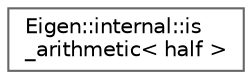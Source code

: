 digraph "类继承关系图"
{
 // LATEX_PDF_SIZE
  bgcolor="transparent";
  edge [fontname=Helvetica,fontsize=10,labelfontname=Helvetica,labelfontsize=10];
  node [fontname=Helvetica,fontsize=10,shape=box,height=0.2,width=0.4];
  rankdir="LR";
  Node0 [id="Node000000",label="Eigen::internal::is\l_arithmetic\< half \>",height=0.2,width=0.4,color="grey40", fillcolor="white", style="filled",URL="$struct_eigen_1_1internal_1_1is__arithmetic_3_01half_01_4.html",tooltip=" "];
}
